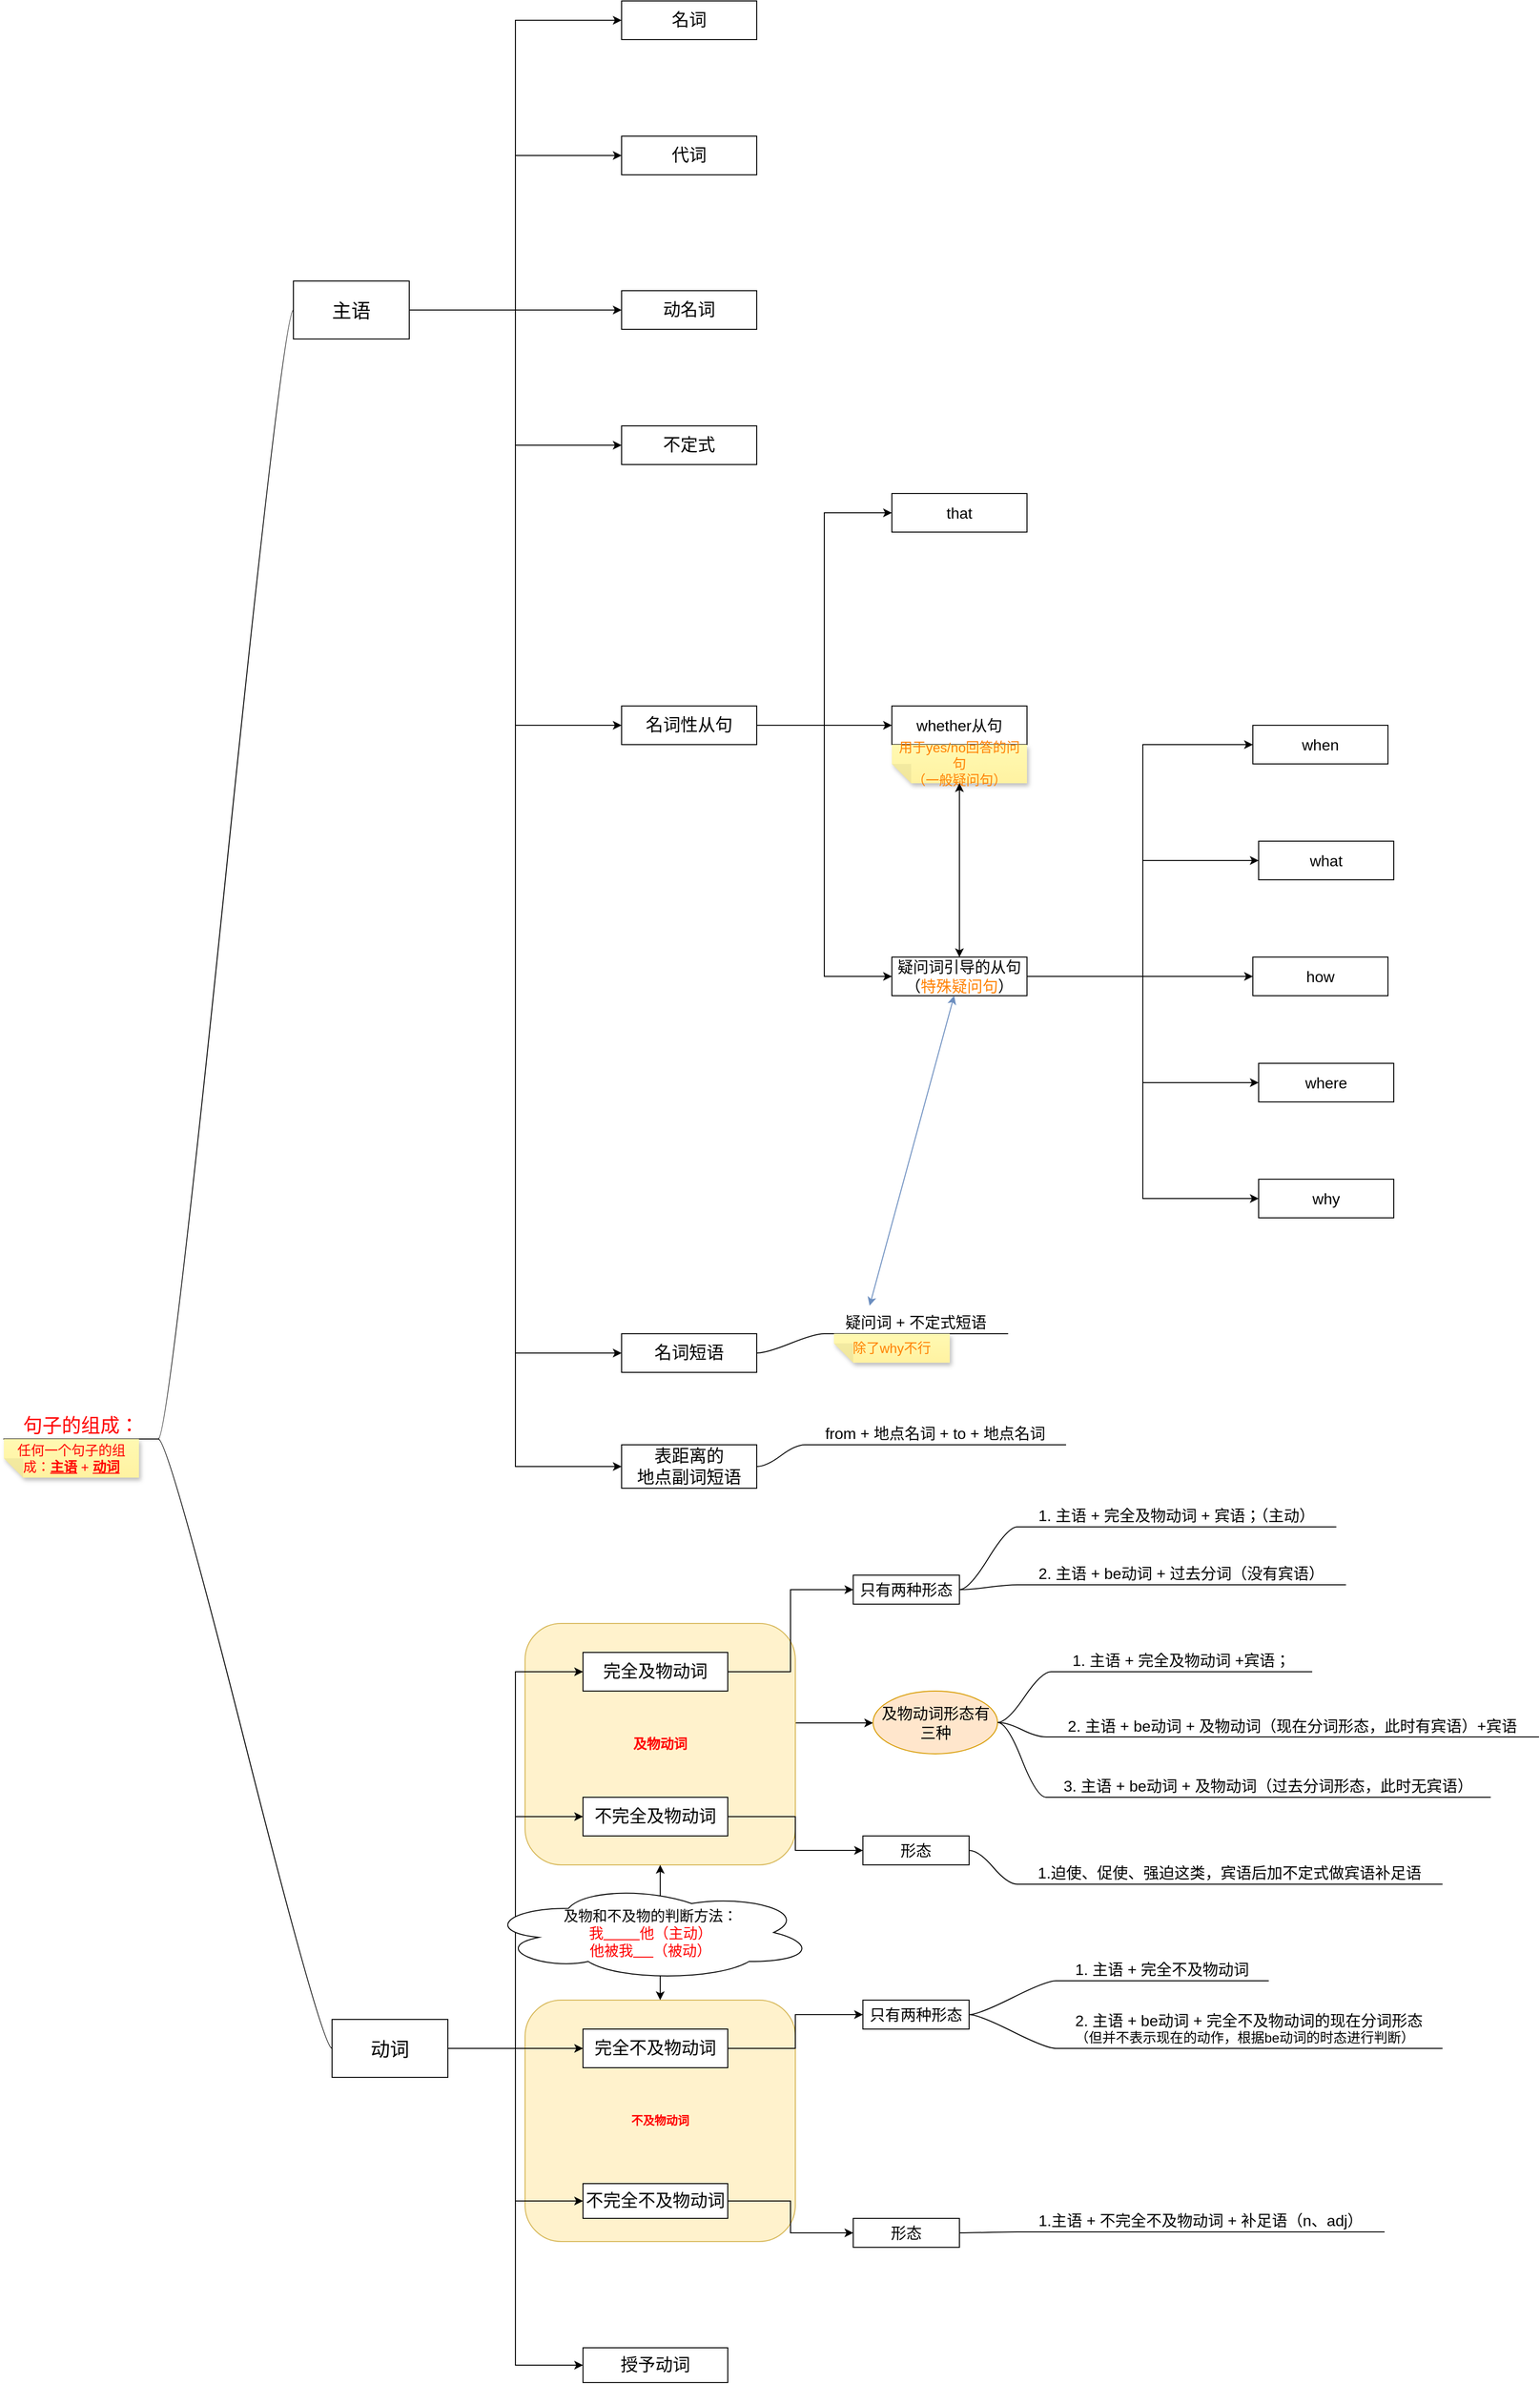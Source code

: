 <mxfile version="27.0.2">
  <diagram name="第 1 页" id="ylpGw2J9aP0mBjrn0IIL">
    <mxGraphModel dx="1698" dy="2387" grid="1" gridSize="10" guides="1" tooltips="1" connect="1" arrows="1" fold="1" page="1" pageScale="1" pageWidth="827" pageHeight="1169" math="0" shadow="0">
      <root>
        <mxCell id="0" />
        <mxCell id="1" parent="0" />
        <mxCell id="xks5mqabacn-yv3iWCF2-67" value="&lt;font style=&quot;color: rgb(255, 0, 0);&quot;&gt;&lt;b&gt;不及物动词&lt;/b&gt;&lt;/font&gt;" style="rounded=1;whiteSpace=wrap;html=1;fillColor=#fff2cc;strokeColor=#d6b656;" parent="1" vertex="1">
          <mxGeometry x="760" y="1710" width="280" height="250" as="geometry" />
        </mxCell>
        <mxCell id="47fSQMICcQCOt3jCdi8I-22" style="edgeStyle=orthogonalEdgeStyle;rounded=0;orthogonalLoop=1;jettySize=auto;html=1;" edge="1" parent="1" source="xks5mqabacn-yv3iWCF2-66" target="47fSQMICcQCOt3jCdi8I-23">
          <mxGeometry relative="1" as="geometry">
            <mxPoint x="1110.0" y="1445" as="targetPoint" />
            <Array as="points">
              <mxPoint x="1070" y="1423" />
              <mxPoint x="1070" y="1423" />
            </Array>
          </mxGeometry>
        </mxCell>
        <mxCell id="xks5mqabacn-yv3iWCF2-66" value="&lt;font style=&quot;font-size: 14px; color: rgb(255, 0, 0);&quot;&gt;&lt;b&gt;及物动词&lt;/b&gt;&lt;/font&gt;" style="rounded=1;whiteSpace=wrap;html=1;fillColor=#fff2cc;strokeColor=#d6b656;" parent="1" vertex="1">
          <mxGeometry x="760" y="1320" width="280" height="250" as="geometry" />
        </mxCell>
        <mxCell id="xks5mqabacn-yv3iWCF2-2" style="edgeStyle=entityRelationEdgeStyle;rounded=0;orthogonalLoop=1;jettySize=auto;html=1;startArrow=none;endArrow=none;segment=10;curved=1;sourcePerimeterSpacing=0;targetPerimeterSpacing=0;" parent="1" source="fDns_Gbma0BwewBtqI1Y-3" target="xks5mqabacn-yv3iWCF2-1" edge="1">
          <mxGeometry relative="1" as="geometry" />
        </mxCell>
        <mxCell id="xks5mqabacn-yv3iWCF2-4" style="edgeStyle=entityRelationEdgeStyle;rounded=0;orthogonalLoop=1;jettySize=auto;html=1;startArrow=none;endArrow=none;segment=10;curved=1;sourcePerimeterSpacing=0;targetPerimeterSpacing=0;" parent="1" source="fDns_Gbma0BwewBtqI1Y-3" target="xks5mqabacn-yv3iWCF2-5" edge="1">
          <mxGeometry relative="1" as="geometry">
            <mxPoint x="500" y="380" as="targetPoint" />
          </mxGeometry>
        </mxCell>
        <mxCell id="xks5mqabacn-yv3iWCF2-14" style="edgeStyle=orthogonalEdgeStyle;rounded=0;orthogonalLoop=1;jettySize=auto;html=1;entryX=0;entryY=0.5;entryDx=0;entryDy=0;" parent="1" source="xks5mqabacn-yv3iWCF2-1" target="xks5mqabacn-yv3iWCF2-7" edge="1">
          <mxGeometry relative="1" as="geometry" />
        </mxCell>
        <mxCell id="xks5mqabacn-yv3iWCF2-16" style="edgeStyle=orthogonalEdgeStyle;rounded=0;orthogonalLoop=1;jettySize=auto;html=1;entryX=0;entryY=0.5;entryDx=0;entryDy=0;" parent="1" source="xks5mqabacn-yv3iWCF2-1" target="xks5mqabacn-yv3iWCF2-10" edge="1">
          <mxGeometry relative="1" as="geometry" />
        </mxCell>
        <mxCell id="xks5mqabacn-yv3iWCF2-17" style="edgeStyle=orthogonalEdgeStyle;rounded=0;orthogonalLoop=1;jettySize=auto;html=1;entryX=0;entryY=0.5;entryDx=0;entryDy=0;" parent="1" source="xks5mqabacn-yv3iWCF2-1" target="xks5mqabacn-yv3iWCF2-12" edge="1">
          <mxGeometry relative="1" as="geometry" />
        </mxCell>
        <mxCell id="xks5mqabacn-yv3iWCF2-18" style="edgeStyle=orthogonalEdgeStyle;rounded=0;orthogonalLoop=1;jettySize=auto;html=1;entryX=0;entryY=0.5;entryDx=0;entryDy=0;" parent="1" source="xks5mqabacn-yv3iWCF2-1" target="xks5mqabacn-yv3iWCF2-13" edge="1">
          <mxGeometry relative="1" as="geometry" />
        </mxCell>
        <mxCell id="xks5mqabacn-yv3iWCF2-21" style="edgeStyle=orthogonalEdgeStyle;rounded=0;orthogonalLoop=1;jettySize=auto;html=1;entryX=0;entryY=0.5;entryDx=0;entryDy=0;" parent="1" source="xks5mqabacn-yv3iWCF2-1" target="xks5mqabacn-yv3iWCF2-19" edge="1">
          <mxGeometry relative="1" as="geometry" />
        </mxCell>
        <mxCell id="xks5mqabacn-yv3iWCF2-24" style="edgeStyle=orthogonalEdgeStyle;rounded=0;orthogonalLoop=1;jettySize=auto;html=1;entryX=0;entryY=0.5;entryDx=0;entryDy=0;" parent="1" source="xks5mqabacn-yv3iWCF2-1" target="xks5mqabacn-yv3iWCF2-22" edge="1">
          <mxGeometry relative="1" as="geometry" />
        </mxCell>
        <mxCell id="xks5mqabacn-yv3iWCF2-38" style="edgeStyle=orthogonalEdgeStyle;rounded=0;orthogonalLoop=1;jettySize=auto;html=1;entryX=0;entryY=0.5;entryDx=0;entryDy=0;" parent="1" source="xks5mqabacn-yv3iWCF2-1" target="xks5mqabacn-yv3iWCF2-11" edge="1">
          <mxGeometry relative="1" as="geometry" />
        </mxCell>
        <mxCell id="xks5mqabacn-yv3iWCF2-1" value="&lt;font style=&quot;font-size: 20px;&quot;&gt;主语&lt;/font&gt;" style="rounded=0;whiteSpace=wrap;html=1;" parent="1" vertex="1">
          <mxGeometry x="520" y="-70" width="120" height="60" as="geometry" />
        </mxCell>
        <mxCell id="xks5mqabacn-yv3iWCF2-59" style="edgeStyle=orthogonalEdgeStyle;rounded=0;orthogonalLoop=1;jettySize=auto;html=1;entryX=0;entryY=0.5;entryDx=0;entryDy=0;" parent="1" source="xks5mqabacn-yv3iWCF2-5" target="xks5mqabacn-yv3iWCF2-55" edge="1">
          <mxGeometry relative="1" as="geometry" />
        </mxCell>
        <mxCell id="xks5mqabacn-yv3iWCF2-60" style="edgeStyle=orthogonalEdgeStyle;rounded=0;orthogonalLoop=1;jettySize=auto;html=1;entryX=0;entryY=0.5;entryDx=0;entryDy=0;" parent="1" source="xks5mqabacn-yv3iWCF2-5" target="xks5mqabacn-yv3iWCF2-56" edge="1">
          <mxGeometry relative="1" as="geometry" />
        </mxCell>
        <mxCell id="xks5mqabacn-yv3iWCF2-62" style="edgeStyle=orthogonalEdgeStyle;rounded=0;orthogonalLoop=1;jettySize=auto;html=1;entryX=0;entryY=0.5;entryDx=0;entryDy=0;" parent="1" source="xks5mqabacn-yv3iWCF2-5" target="xks5mqabacn-yv3iWCF2-57" edge="1">
          <mxGeometry relative="1" as="geometry" />
        </mxCell>
        <mxCell id="xks5mqabacn-yv3iWCF2-64" style="edgeStyle=orthogonalEdgeStyle;rounded=0;orthogonalLoop=1;jettySize=auto;html=1;entryX=0;entryY=0.5;entryDx=0;entryDy=0;" parent="1" source="xks5mqabacn-yv3iWCF2-5" target="xks5mqabacn-yv3iWCF2-63" edge="1">
          <mxGeometry relative="1" as="geometry" />
        </mxCell>
        <mxCell id="xks5mqabacn-yv3iWCF2-65" style="edgeStyle=orthogonalEdgeStyle;rounded=0;orthogonalLoop=1;jettySize=auto;html=1;" parent="1" source="xks5mqabacn-yv3iWCF2-5" target="xks5mqabacn-yv3iWCF2-58" edge="1">
          <mxGeometry relative="1" as="geometry" />
        </mxCell>
        <mxCell id="xks5mqabacn-yv3iWCF2-5" value="&lt;font style=&quot;font-size: 20px;&quot;&gt;动词&lt;/font&gt;" style="rounded=0;whiteSpace=wrap;html=1;" parent="1" vertex="1">
          <mxGeometry x="560" y="1730" width="120" height="60" as="geometry" />
        </mxCell>
        <mxCell id="xks5mqabacn-yv3iWCF2-7" value="&lt;font style=&quot;font-size: 18px;&quot;&gt;名词&lt;/font&gt;" style="rounded=0;whiteSpace=wrap;html=1;" parent="1" vertex="1">
          <mxGeometry x="860" y="-360" width="140" height="40" as="geometry" />
        </mxCell>
        <mxCell id="xks5mqabacn-yv3iWCF2-10" value="&lt;span style=&quot;font-size: 18px;&quot;&gt;动名词&lt;/span&gt;" style="rounded=0;whiteSpace=wrap;html=1;" parent="1" vertex="1">
          <mxGeometry x="860" y="-60" width="140" height="40" as="geometry" />
        </mxCell>
        <mxCell id="xks5mqabacn-yv3iWCF2-11" value="&lt;span style=&quot;font-size: 18px;&quot;&gt;代词&lt;/span&gt;" style="rounded=0;whiteSpace=wrap;html=1;" parent="1" vertex="1">
          <mxGeometry x="860" y="-220" width="140" height="40" as="geometry" />
        </mxCell>
        <mxCell id="xks5mqabacn-yv3iWCF2-12" value="&lt;span style=&quot;font-size: 18px;&quot;&gt;不定式&lt;/span&gt;" style="rounded=0;whiteSpace=wrap;html=1;" parent="1" vertex="1">
          <mxGeometry x="860" y="80" width="140" height="40" as="geometry" />
        </mxCell>
        <mxCell id="xks5mqabacn-yv3iWCF2-32" style="edgeStyle=orthogonalEdgeStyle;rounded=0;orthogonalLoop=1;jettySize=auto;html=1;entryX=0;entryY=0.5;entryDx=0;entryDy=0;" parent="1" source="xks5mqabacn-yv3iWCF2-13" target="xks5mqabacn-yv3iWCF2-31" edge="1">
          <mxGeometry relative="1" as="geometry" />
        </mxCell>
        <mxCell id="xks5mqabacn-yv3iWCF2-34" style="edgeStyle=orthogonalEdgeStyle;rounded=0;orthogonalLoop=1;jettySize=auto;html=1;" parent="1" source="xks5mqabacn-yv3iWCF2-13" target="xks5mqabacn-yv3iWCF2-33" edge="1">
          <mxGeometry relative="1" as="geometry" />
        </mxCell>
        <mxCell id="xks5mqabacn-yv3iWCF2-36" style="edgeStyle=orthogonalEdgeStyle;rounded=0;orthogonalLoop=1;jettySize=auto;html=1;entryX=0;entryY=0.5;entryDx=0;entryDy=0;" parent="1" source="xks5mqabacn-yv3iWCF2-13" target="xks5mqabacn-yv3iWCF2-35" edge="1">
          <mxGeometry relative="1" as="geometry" />
        </mxCell>
        <mxCell id="xks5mqabacn-yv3iWCF2-13" value="&lt;span style=&quot;font-size: 18px;&quot;&gt;名词性从句&lt;/span&gt;" style="rounded=0;whiteSpace=wrap;html=1;" parent="1" vertex="1">
          <mxGeometry x="860" y="370" width="140" height="40" as="geometry" />
        </mxCell>
        <mxCell id="xks5mqabacn-yv3iWCF2-19" value="&lt;span style=&quot;font-size: 18px;&quot;&gt;名词短语&lt;/span&gt;" style="rounded=0;whiteSpace=wrap;html=1;" parent="1" vertex="1">
          <mxGeometry x="860" y="1020" width="140" height="40" as="geometry" />
        </mxCell>
        <mxCell id="xks5mqabacn-yv3iWCF2-22" value="&lt;span style=&quot;font-size: 18px;&quot;&gt;表距离的&lt;/span&gt;&lt;div&gt;&lt;span style=&quot;font-size: 18px;&quot;&gt;地点副词短语&lt;/span&gt;&lt;/div&gt;" style="rounded=0;whiteSpace=wrap;html=1;" parent="1" vertex="1">
          <mxGeometry x="860" y="1135" width="140" height="45" as="geometry" />
        </mxCell>
        <mxCell id="xks5mqabacn-yv3iWCF2-26" value="" style="group" parent="1" vertex="1" connectable="0">
          <mxGeometry x="220" y="1089" width="160" height="80" as="geometry" />
        </mxCell>
        <mxCell id="fDns_Gbma0BwewBtqI1Y-3" value="&lt;div style=&quot;text-align: start;&quot;&gt;&lt;span style=&quot;color: rgb(255, 0, 0); font-size: 20px; text-align: center; text-wrap-mode: nowrap;&quot;&gt;句子的组成：&lt;/span&gt;&lt;/div&gt;" style="whiteSpace=wrap;html=1;shape=partialRectangle;top=0;left=0;bottom=1;right=0;points=[[0,1],[1,1]];fillColor=none;align=center;verticalAlign=bottom;routingCenterY=0.5;snapToPoint=1;recursiveResize=0;autosize=1;treeFolding=1;treeMoving=1;newEdgeStyle={&quot;edgeStyle&quot;:&quot;entityRelationEdgeStyle&quot;,&quot;startArrow&quot;:&quot;none&quot;,&quot;endArrow&quot;:&quot;none&quot;,&quot;segment&quot;:10,&quot;curved&quot;:1,&quot;sourcePerimeterSpacing&quot;:0,&quot;targetPerimeterSpacing&quot;:0};" parent="xks5mqabacn-yv3iWCF2-26" vertex="1">
          <mxGeometry width="160" height="40" as="geometry" />
        </mxCell>
        <mxCell id="xks5mqabacn-yv3iWCF2-6" value="&lt;font style=&quot;font-size: 14px;&quot;&gt;&lt;span style=&quot;color: rgb(255, 0, 0); text-wrap-mode: nowrap;&quot;&gt;任何一个句子的组成：&lt;/span&gt;&lt;b style=&quot;color: rgb(255, 0, 0); text-wrap-mode: nowrap;&quot;&gt;&lt;u&gt;主语&lt;/u&gt;&lt;/b&gt;&lt;span style=&quot;color: rgb(255, 0, 0); text-wrap-mode: nowrap;&quot;&gt;&amp;nbsp;+&amp;nbsp;&lt;/span&gt;&lt;u style=&quot;color: rgb(255, 0, 0); text-wrap-mode: nowrap;&quot;&gt;&lt;b style=&quot;&quot;&gt;动词&lt;/b&gt;&lt;/u&gt;&lt;/font&gt;" style="shape=note;whiteSpace=wrap;html=1;backgroundOutline=1;fontColor=#000000;darkOpacity=0.05;fillColor=#FFF9B2;strokeColor=none;fillStyle=solid;direction=west;gradientDirection=north;gradientColor=#FFF2A1;shadow=1;size=20;pointerEvents=1;" parent="xks5mqabacn-yv3iWCF2-26" vertex="1">
          <mxGeometry y="40" width="140" height="40" as="geometry" />
        </mxCell>
        <mxCell id="xks5mqabacn-yv3iWCF2-28" style="edgeStyle=entityRelationEdgeStyle;rounded=0;orthogonalLoop=1;jettySize=auto;html=1;startArrow=none;endArrow=none;segment=10;curved=1;sourcePerimeterSpacing=0;targetPerimeterSpacing=0;" parent="1" source="xks5mqabacn-yv3iWCF2-27" target="xks5mqabacn-yv3iWCF2-22" edge="1">
          <mxGeometry relative="1" as="geometry" />
        </mxCell>
        <mxCell id="xks5mqabacn-yv3iWCF2-27" value="&lt;div style=&quot;text-align: start;&quot;&gt;&lt;span style=&quot;text-align: center; text-wrap-mode: nowrap;&quot;&gt;&lt;font style=&quot;color: rgb(0, 0, 0); font-size: 16px;&quot;&gt;from + 地点名词 + to + 地点名词&lt;/font&gt;&lt;/span&gt;&lt;/div&gt;" style="whiteSpace=wrap;html=1;shape=partialRectangle;top=0;left=0;bottom=1;right=0;points=[[0,1],[1,1]];fillColor=none;align=center;verticalAlign=bottom;routingCenterY=0.5;snapToPoint=1;recursiveResize=0;autosize=1;treeFolding=1;treeMoving=1;newEdgeStyle={&quot;edgeStyle&quot;:&quot;entityRelationEdgeStyle&quot;,&quot;startArrow&quot;:&quot;none&quot;,&quot;endArrow&quot;:&quot;none&quot;,&quot;segment&quot;:10,&quot;curved&quot;:1,&quot;sourcePerimeterSpacing&quot;:0,&quot;targetPerimeterSpacing&quot;:0};" parent="1" vertex="1">
          <mxGeometry x="1050" y="1105" width="270" height="30" as="geometry" />
        </mxCell>
        <mxCell id="xks5mqabacn-yv3iWCF2-30" style="edgeStyle=entityRelationEdgeStyle;rounded=0;orthogonalLoop=1;jettySize=auto;html=1;startArrow=none;endArrow=none;segment=10;curved=1;sourcePerimeterSpacing=0;targetPerimeterSpacing=0;" parent="1" source="xks5mqabacn-yv3iWCF2-29" target="xks5mqabacn-yv3iWCF2-19" edge="1">
          <mxGeometry relative="1" as="geometry" />
        </mxCell>
        <mxCell id="xks5mqabacn-yv3iWCF2-29" value="&lt;div style=&quot;text-align: center;&quot;&gt;&lt;span style=&quot;font-size: 16px; text-wrap-mode: nowrap;&quot;&gt;疑问词 + 不定式短语&lt;/span&gt;&lt;/div&gt;" style="whiteSpace=wrap;html=1;shape=partialRectangle;top=0;left=0;bottom=1;right=0;points=[[0,1],[1,1]];fillColor=none;align=center;verticalAlign=bottom;routingCenterY=0.5;snapToPoint=1;recursiveResize=0;autosize=1;treeFolding=1;treeMoving=1;newEdgeStyle={&quot;edgeStyle&quot;:&quot;entityRelationEdgeStyle&quot;,&quot;startArrow&quot;:&quot;none&quot;,&quot;endArrow&quot;:&quot;none&quot;,&quot;segment&quot;:10,&quot;curved&quot;:1,&quot;sourcePerimeterSpacing&quot;:0,&quot;targetPerimeterSpacing&quot;:0};" parent="1" vertex="1">
          <mxGeometry x="1070" y="990" width="190" height="30" as="geometry" />
        </mxCell>
        <mxCell id="xks5mqabacn-yv3iWCF2-31" value="&lt;font style=&quot;font-size: 16px;&quot;&gt;that&lt;/font&gt;" style="rounded=0;whiteSpace=wrap;html=1;" parent="1" vertex="1">
          <mxGeometry x="1140" y="150" width="140" height="40" as="geometry" />
        </mxCell>
        <mxCell id="xks5mqabacn-yv3iWCF2-43" style="edgeStyle=orthogonalEdgeStyle;rounded=0;orthogonalLoop=1;jettySize=auto;html=1;" parent="1" source="xks5mqabacn-yv3iWCF2-35" target="xks5mqabacn-yv3iWCF2-42" edge="1">
          <mxGeometry relative="1" as="geometry">
            <Array as="points">
              <mxPoint x="1400" y="650" />
              <mxPoint x="1400" y="410" />
            </Array>
          </mxGeometry>
        </mxCell>
        <mxCell id="xks5mqabacn-yv3iWCF2-45" style="edgeStyle=orthogonalEdgeStyle;rounded=0;orthogonalLoop=1;jettySize=auto;html=1;entryX=0;entryY=0.5;entryDx=0;entryDy=0;" parent="1" source="xks5mqabacn-yv3iWCF2-35" target="xks5mqabacn-yv3iWCF2-44" edge="1">
          <mxGeometry relative="1" as="geometry" />
        </mxCell>
        <mxCell id="xks5mqabacn-yv3iWCF2-50" style="edgeStyle=orthogonalEdgeStyle;rounded=0;orthogonalLoop=1;jettySize=auto;html=1;entryX=0;entryY=0.5;entryDx=0;entryDy=0;" parent="1" source="xks5mqabacn-yv3iWCF2-35" target="xks5mqabacn-yv3iWCF2-46" edge="1">
          <mxGeometry relative="1" as="geometry" />
        </mxCell>
        <mxCell id="xks5mqabacn-yv3iWCF2-52" style="edgeStyle=orthogonalEdgeStyle;rounded=0;orthogonalLoop=1;jettySize=auto;html=1;entryX=0;entryY=0.5;entryDx=0;entryDy=0;" parent="1" source="xks5mqabacn-yv3iWCF2-35" target="xks5mqabacn-yv3iWCF2-47" edge="1">
          <mxGeometry relative="1" as="geometry" />
        </mxCell>
        <mxCell id="xks5mqabacn-yv3iWCF2-53" style="edgeStyle=orthogonalEdgeStyle;rounded=0;orthogonalLoop=1;jettySize=auto;html=1;entryX=0;entryY=0.5;entryDx=0;entryDy=0;" parent="1" source="xks5mqabacn-yv3iWCF2-35" target="xks5mqabacn-yv3iWCF2-48" edge="1">
          <mxGeometry relative="1" as="geometry" />
        </mxCell>
        <mxCell id="xks5mqabacn-yv3iWCF2-35" value="&lt;font style=&quot;font-size: 16px;&quot;&gt;疑问词引导的从句&lt;/font&gt;&lt;div&gt;&lt;font style=&quot;font-size: 16px;&quot;&gt;（&lt;font style=&quot;color: rgb(255, 128, 0);&quot;&gt;特殊疑问句&lt;/font&gt;）&lt;/font&gt;&lt;/div&gt;" style="rounded=0;whiteSpace=wrap;html=1;" parent="1" vertex="1">
          <mxGeometry x="1140" y="630" width="140" height="40" as="geometry" />
        </mxCell>
        <mxCell id="xks5mqabacn-yv3iWCF2-39" value="" style="group" parent="1" vertex="1" connectable="0">
          <mxGeometry x="1140" y="370" width="140" height="80" as="geometry" />
        </mxCell>
        <mxCell id="xks5mqabacn-yv3iWCF2-33" value="&lt;font style=&quot;font-size: 16px;&quot;&gt;whether从句&lt;/font&gt;" style="rounded=0;whiteSpace=wrap;html=1;" parent="xks5mqabacn-yv3iWCF2-39" vertex="1">
          <mxGeometry width="140" height="40" as="geometry" />
        </mxCell>
        <mxCell id="xks5mqabacn-yv3iWCF2-37" value="&lt;font style=&quot;color: rgb(255, 128, 0);&quot;&gt;&lt;span style=&quot;font-size: 14px; text-wrap-mode: nowrap;&quot;&gt;用于yes/no回答的问句&lt;/span&gt;&lt;/font&gt;&lt;div&gt;&lt;font style=&quot;color: rgb(255, 128, 0);&quot;&gt;&lt;span style=&quot;font-size: 14px; text-wrap-mode: nowrap;&quot;&gt;（一般疑问句）&lt;/span&gt;&lt;/font&gt;&lt;/div&gt;" style="shape=note;whiteSpace=wrap;html=1;backgroundOutline=1;fontColor=#000000;darkOpacity=0.05;fillColor=#FFF9B2;strokeColor=none;fillStyle=solid;direction=west;gradientDirection=north;gradientColor=#FFF2A1;shadow=1;size=20;pointerEvents=1;" parent="xks5mqabacn-yv3iWCF2-39" vertex="1">
          <mxGeometry y="40" width="140" height="40" as="geometry" />
        </mxCell>
        <mxCell id="xks5mqabacn-yv3iWCF2-40" value="" style="endArrow=classic;startArrow=classic;html=1;rounded=0;" parent="1" source="xks5mqabacn-yv3iWCF2-35" target="xks5mqabacn-yv3iWCF2-37" edge="1">
          <mxGeometry width="50" height="50" relative="1" as="geometry">
            <mxPoint x="1300" y="360" as="sourcePoint" />
            <mxPoint x="1350" y="310" as="targetPoint" />
          </mxGeometry>
        </mxCell>
        <mxCell id="xks5mqabacn-yv3iWCF2-42" value="&lt;font style=&quot;font-size: 16px;&quot;&gt;when&lt;/font&gt;" style="rounded=0;whiteSpace=wrap;html=1;" parent="1" vertex="1">
          <mxGeometry x="1514" y="390" width="140" height="40" as="geometry" />
        </mxCell>
        <mxCell id="xks5mqabacn-yv3iWCF2-44" value="&lt;font style=&quot;font-size: 16px;&quot;&gt;what&lt;/font&gt;" style="rounded=0;whiteSpace=wrap;html=1;" parent="1" vertex="1">
          <mxGeometry x="1520" y="510" width="140" height="40" as="geometry" />
        </mxCell>
        <mxCell id="xks5mqabacn-yv3iWCF2-46" value="&lt;font style=&quot;font-size: 16px;&quot;&gt;how&lt;/font&gt;" style="rounded=0;whiteSpace=wrap;html=1;" parent="1" vertex="1">
          <mxGeometry x="1514" y="630" width="140" height="40" as="geometry" />
        </mxCell>
        <mxCell id="xks5mqabacn-yv3iWCF2-47" value="&lt;font style=&quot;font-size: 16px;&quot;&gt;where&lt;/font&gt;" style="rounded=0;whiteSpace=wrap;html=1;" parent="1" vertex="1">
          <mxGeometry x="1520" y="740" width="140" height="40" as="geometry" />
        </mxCell>
        <mxCell id="xks5mqabacn-yv3iWCF2-48" value="&lt;font style=&quot;font-size: 16px;&quot;&gt;why&lt;/font&gt;" style="rounded=0;whiteSpace=wrap;html=1;" parent="1" vertex="1">
          <mxGeometry x="1520" y="860" width="140" height="40" as="geometry" />
        </mxCell>
        <mxCell id="xks5mqabacn-yv3iWCF2-49" value="" style="endArrow=classic;startArrow=classic;html=1;rounded=0;exitX=0.247;exitY=0.033;exitDx=0;exitDy=0;exitPerimeter=0;fillColor=#dae8fc;strokeColor=#6c8ebf;" parent="1" source="xks5mqabacn-yv3iWCF2-29" target="xks5mqabacn-yv3iWCF2-35" edge="1">
          <mxGeometry width="50" height="50" relative="1" as="geometry">
            <mxPoint x="1209.5" y="630" as="sourcePoint" />
            <mxPoint x="1209.5" y="560" as="targetPoint" />
          </mxGeometry>
        </mxCell>
        <mxCell id="xks5mqabacn-yv3iWCF2-54" value="&lt;font color=&quot;#ff8000&quot;&gt;&lt;span style=&quot;font-size: 14px; text-wrap-mode: nowrap;&quot;&gt;除了why不行&lt;/span&gt;&lt;/font&gt;" style="shape=note;whiteSpace=wrap;html=1;backgroundOutline=1;fontColor=#000000;darkOpacity=0.05;fillColor=#FFF9B2;strokeColor=none;fillStyle=solid;direction=west;gradientDirection=north;gradientColor=#FFF2A1;shadow=1;size=20;pointerEvents=1;" parent="1" vertex="1">
          <mxGeometry x="1080" y="1020" width="120" height="30" as="geometry" />
        </mxCell>
        <mxCell id="47fSQMICcQCOt3jCdi8I-2" style="edgeStyle=orthogonalEdgeStyle;rounded=0;orthogonalLoop=1;jettySize=auto;html=1;entryX=0;entryY=0.5;entryDx=0;entryDy=0;" edge="1" parent="1" source="xks5mqabacn-yv3iWCF2-55" target="47fSQMICcQCOt3jCdi8I-1">
          <mxGeometry relative="1" as="geometry" />
        </mxCell>
        <mxCell id="xks5mqabacn-yv3iWCF2-55" value="&lt;span style=&quot;font-size: 18px;&quot;&gt;完全及物动词&lt;/span&gt;" style="rounded=0;whiteSpace=wrap;html=1;" parent="1" vertex="1">
          <mxGeometry x="820" y="1350" width="150" height="40" as="geometry" />
        </mxCell>
        <mxCell id="47fSQMICcQCOt3jCdi8I-18" style="edgeStyle=orthogonalEdgeStyle;rounded=0;orthogonalLoop=1;jettySize=auto;html=1;" edge="1" parent="1" source="xks5mqabacn-yv3iWCF2-56" target="47fSQMICcQCOt3jCdi8I-17">
          <mxGeometry relative="1" as="geometry" />
        </mxCell>
        <mxCell id="xks5mqabacn-yv3iWCF2-56" value="&lt;span style=&quot;font-size: 18px;&quot;&gt;不完全及物动词&lt;/span&gt;" style="rounded=0;whiteSpace=wrap;html=1;" parent="1" vertex="1">
          <mxGeometry x="820" y="1500" width="150" height="40" as="geometry" />
        </mxCell>
        <mxCell id="47fSQMICcQCOt3jCdi8I-14" style="edgeStyle=orthogonalEdgeStyle;rounded=0;orthogonalLoop=1;jettySize=auto;html=1;" edge="1" parent="1" source="xks5mqabacn-yv3iWCF2-57" target="47fSQMICcQCOt3jCdi8I-13">
          <mxGeometry relative="1" as="geometry" />
        </mxCell>
        <mxCell id="xks5mqabacn-yv3iWCF2-57" value="&lt;span style=&quot;font-size: 18px;&quot;&gt;不完全不及物动词&lt;/span&gt;" style="rounded=0;whiteSpace=wrap;html=1;" parent="1" vertex="1">
          <mxGeometry x="820" y="1900" width="150" height="36" as="geometry" />
        </mxCell>
        <mxCell id="47fSQMICcQCOt3jCdi8I-8" style="edgeStyle=orthogonalEdgeStyle;rounded=0;orthogonalLoop=1;jettySize=auto;html=1;" edge="1" parent="1" source="xks5mqabacn-yv3iWCF2-58" target="47fSQMICcQCOt3jCdi8I-7">
          <mxGeometry relative="1" as="geometry" />
        </mxCell>
        <mxCell id="xks5mqabacn-yv3iWCF2-58" value="&lt;span style=&quot;font-size: 18px;&quot;&gt;完全不及物动词&lt;/span&gt;" style="rounded=0;whiteSpace=wrap;html=1;" parent="1" vertex="1">
          <mxGeometry x="820" y="1740" width="150" height="40" as="geometry" />
        </mxCell>
        <mxCell id="xks5mqabacn-yv3iWCF2-63" value="&lt;span style=&quot;font-size: 18px;&quot;&gt;授予动词&lt;/span&gt;" style="rounded=0;whiteSpace=wrap;html=1;" parent="1" vertex="1">
          <mxGeometry x="820" y="2070" width="150" height="36" as="geometry" />
        </mxCell>
        <mxCell id="xks5mqabacn-yv3iWCF2-68" value="" style="endArrow=classic;startArrow=classic;html=1;rounded=0;" parent="1" source="xks5mqabacn-yv3iWCF2-67" target="xks5mqabacn-yv3iWCF2-66" edge="1">
          <mxGeometry width="50" height="50" relative="1" as="geometry">
            <mxPoint x="850" y="1670" as="sourcePoint" />
            <mxPoint x="900" y="1620" as="targetPoint" />
          </mxGeometry>
        </mxCell>
        <mxCell id="xks5mqabacn-yv3iWCF2-70" value="&lt;font style=&quot;font-size: 15px;&quot;&gt;及物和不及物的判断方法：&lt;/font&gt;&lt;div&gt;&lt;font style=&quot;color: rgb(255, 0, 0); font-size: 15px;&quot;&gt;&lt;font style=&quot;&quot;&gt;我&lt;u style=&quot;&quot;&gt;&amp;nbsp; &amp;nbsp; &amp;nbsp; &amp;nbsp; &amp;nbsp;&lt;/u&gt;他（&lt;/font&gt;&lt;span style=&quot;background-color: transparent;&quot;&gt;主动&lt;/span&gt;&lt;span style=&quot;background-color: transparent;&quot;&gt;）&lt;/span&gt;&lt;/font&gt;&lt;/div&gt;&lt;div&gt;&lt;font style=&quot;color: rgb(255, 0, 0); font-size: 15px;&quot;&gt;&lt;font style=&quot;&quot;&gt;他被我&lt;u&gt;&amp;nbsp; &amp;nbsp; &amp;nbsp;&lt;/u&gt;（&lt;/font&gt;&lt;span style=&quot;background-color: transparent;&quot;&gt;被动&lt;/span&gt;&lt;span style=&quot;background-color: transparent;&quot;&gt;）&lt;/span&gt;&lt;/font&gt;&lt;span style=&quot;font-size: 14px; background-color: transparent; color: light-dark(rgb(0, 0, 0), rgb(255, 255, 255));&quot;&gt;&lt;/span&gt;&lt;/div&gt;" style="ellipse;shape=cloud;whiteSpace=wrap;html=1;" parent="1" vertex="1">
          <mxGeometry x="720" y="1590" width="340" height="100" as="geometry" />
        </mxCell>
        <mxCell id="47fSQMICcQCOt3jCdi8I-1" value="&lt;span style=&quot;font-size: 16px;&quot;&gt;只有两种形态&lt;/span&gt;" style="rounded=0;whiteSpace=wrap;html=1;" vertex="1" parent="1">
          <mxGeometry x="1100" y="1270" width="110" height="30" as="geometry" />
        </mxCell>
        <mxCell id="47fSQMICcQCOt3jCdi8I-4" style="edgeStyle=entityRelationEdgeStyle;rounded=0;orthogonalLoop=1;jettySize=auto;html=1;startArrow=none;endArrow=none;segment=10;curved=1;sourcePerimeterSpacing=0;targetPerimeterSpacing=0;" edge="1" parent="1" source="47fSQMICcQCOt3jCdi8I-3" target="47fSQMICcQCOt3jCdi8I-1">
          <mxGeometry relative="1" as="geometry" />
        </mxCell>
        <mxCell id="47fSQMICcQCOt3jCdi8I-3" value="&lt;div style=&quot;text-align: start;&quot;&gt;&lt;font style=&quot;font-size: 16px;&quot;&gt;1. 主语 + 完全及物动词 + 宾语；（主动）&lt;/font&gt;&lt;/div&gt;" style="whiteSpace=wrap;html=1;shape=partialRectangle;top=0;left=0;bottom=1;right=0;points=[[0,1],[1,1]];fillColor=none;align=center;verticalAlign=bottom;routingCenterY=0.5;snapToPoint=1;recursiveResize=0;autosize=1;treeFolding=1;treeMoving=1;newEdgeStyle={&quot;edgeStyle&quot;:&quot;entityRelationEdgeStyle&quot;,&quot;startArrow&quot;:&quot;none&quot;,&quot;endArrow&quot;:&quot;none&quot;,&quot;segment&quot;:10,&quot;curved&quot;:1,&quot;sourcePerimeterSpacing&quot;:0,&quot;targetPerimeterSpacing&quot;:0};" vertex="1" parent="1">
          <mxGeometry x="1270" y="1190" width="330" height="30" as="geometry" />
        </mxCell>
        <mxCell id="47fSQMICcQCOt3jCdi8I-6" style="edgeStyle=entityRelationEdgeStyle;rounded=0;orthogonalLoop=1;jettySize=auto;html=1;startArrow=none;endArrow=none;segment=10;curved=1;sourcePerimeterSpacing=0;targetPerimeterSpacing=0;" edge="1" parent="1" source="47fSQMICcQCOt3jCdi8I-5" target="47fSQMICcQCOt3jCdi8I-1">
          <mxGeometry relative="1" as="geometry" />
        </mxCell>
        <mxCell id="47fSQMICcQCOt3jCdi8I-5" value="&lt;div style=&quot;text-align: start;&quot;&gt;&lt;font style=&quot;font-size: 16px;&quot;&gt;2. 主语 + be动词 + 过去分词&lt;/font&gt;&lt;span style=&quot;font-size: 16px; background-color: transparent; color: light-dark(rgb(0, 0, 0), rgb(255, 255, 255));&quot;&gt;（没有宾语）&lt;/span&gt;&lt;/div&gt;" style="whiteSpace=wrap;html=1;shape=partialRectangle;top=0;left=0;bottom=1;right=0;points=[[0,1],[1,1]];fillColor=none;align=center;verticalAlign=bottom;routingCenterY=0.5;snapToPoint=1;recursiveResize=0;autosize=1;treeFolding=1;treeMoving=1;newEdgeStyle={&quot;edgeStyle&quot;:&quot;entityRelationEdgeStyle&quot;,&quot;startArrow&quot;:&quot;none&quot;,&quot;endArrow&quot;:&quot;none&quot;,&quot;segment&quot;:10,&quot;curved&quot;:1,&quot;sourcePerimeterSpacing&quot;:0,&quot;targetPerimeterSpacing&quot;:0};" vertex="1" parent="1">
          <mxGeometry x="1270" y="1250" width="340" height="30" as="geometry" />
        </mxCell>
        <mxCell id="47fSQMICcQCOt3jCdi8I-7" value="&lt;span style=&quot;font-size: 16px;&quot;&gt;只有两种形态&lt;/span&gt;" style="rounded=0;whiteSpace=wrap;html=1;" vertex="1" parent="1">
          <mxGeometry x="1110" y="1710" width="110" height="30" as="geometry" />
        </mxCell>
        <mxCell id="47fSQMICcQCOt3jCdi8I-10" style="edgeStyle=entityRelationEdgeStyle;rounded=0;orthogonalLoop=1;jettySize=auto;html=1;startArrow=none;endArrow=none;segment=10;curved=1;sourcePerimeterSpacing=0;targetPerimeterSpacing=0;" edge="1" parent="1" source="47fSQMICcQCOt3jCdi8I-9" target="47fSQMICcQCOt3jCdi8I-7">
          <mxGeometry relative="1" as="geometry" />
        </mxCell>
        <mxCell id="47fSQMICcQCOt3jCdi8I-9" value="&lt;div style=&quot;text-align: start;&quot;&gt;&lt;font style=&quot;font-size: 16px;&quot;&gt;1. 主语 + 完全不及物动词&lt;/font&gt;&lt;/div&gt;" style="whiteSpace=wrap;html=1;shape=partialRectangle;top=0;left=0;bottom=1;right=0;points=[[0,1],[1,1]];fillColor=none;align=center;verticalAlign=bottom;routingCenterY=0.5;snapToPoint=1;recursiveResize=0;autosize=1;treeFolding=1;treeMoving=1;newEdgeStyle={&quot;edgeStyle&quot;:&quot;entityRelationEdgeStyle&quot;,&quot;startArrow&quot;:&quot;none&quot;,&quot;endArrow&quot;:&quot;none&quot;,&quot;segment&quot;:10,&quot;curved&quot;:1,&quot;sourcePerimeterSpacing&quot;:0,&quot;targetPerimeterSpacing&quot;:0};" vertex="1" parent="1">
          <mxGeometry x="1310" y="1660" width="220" height="30" as="geometry" />
        </mxCell>
        <mxCell id="47fSQMICcQCOt3jCdi8I-12" style="edgeStyle=entityRelationEdgeStyle;rounded=0;orthogonalLoop=1;jettySize=auto;html=1;startArrow=none;endArrow=none;segment=10;curved=1;sourcePerimeterSpacing=0;targetPerimeterSpacing=0;" edge="1" parent="1" source="47fSQMICcQCOt3jCdi8I-11" target="47fSQMICcQCOt3jCdi8I-7">
          <mxGeometry relative="1" as="geometry" />
        </mxCell>
        <mxCell id="47fSQMICcQCOt3jCdi8I-11" value="&lt;div style=&quot;text-align: start;&quot;&gt;&lt;font style=&quot;font-size: 16px;&quot;&gt;2. 主语 + be动词 + 完全不及物动词的现在分词形态&lt;/font&gt;&lt;/div&gt;&lt;div style=&quot;text-align: start;&quot;&gt;&lt;font style=&quot;font-size: 14px; color: light-dark(rgb(0, 0, 0), rgb(255, 128, 0));&quot;&gt;（但并不表示现在的动作，根据be动词的时态进行判断）&lt;/font&gt;&lt;/div&gt;" style="whiteSpace=wrap;html=1;shape=partialRectangle;top=0;left=0;bottom=1;right=0;points=[[0,1],[1,1]];fillColor=none;align=center;verticalAlign=bottom;routingCenterY=0.5;snapToPoint=1;recursiveResize=0;autosize=1;treeFolding=1;treeMoving=1;newEdgeStyle={&quot;edgeStyle&quot;:&quot;entityRelationEdgeStyle&quot;,&quot;startArrow&quot;:&quot;none&quot;,&quot;endArrow&quot;:&quot;none&quot;,&quot;segment&quot;:10,&quot;curved&quot;:1,&quot;sourcePerimeterSpacing&quot;:0,&quot;targetPerimeterSpacing&quot;:0};" vertex="1" parent="1">
          <mxGeometry x="1310" y="1710" width="400" height="50" as="geometry" />
        </mxCell>
        <mxCell id="47fSQMICcQCOt3jCdi8I-13" value="&lt;span style=&quot;font-size: 16px;&quot;&gt;形态&lt;/span&gt;" style="rounded=0;whiteSpace=wrap;html=1;" vertex="1" parent="1">
          <mxGeometry x="1100" y="1936" width="110" height="30" as="geometry" />
        </mxCell>
        <mxCell id="47fSQMICcQCOt3jCdi8I-16" style="edgeStyle=entityRelationEdgeStyle;rounded=0;orthogonalLoop=1;jettySize=auto;html=1;startArrow=none;endArrow=none;segment=10;curved=1;sourcePerimeterSpacing=0;targetPerimeterSpacing=0;" edge="1" parent="1" source="47fSQMICcQCOt3jCdi8I-15" target="47fSQMICcQCOt3jCdi8I-13">
          <mxGeometry relative="1" as="geometry" />
        </mxCell>
        <mxCell id="47fSQMICcQCOt3jCdi8I-15" value="&lt;div style=&quot;text-align: start;&quot;&gt;&lt;font style=&quot;font-size: 16px;&quot;&gt;1.主语 + 不完全不及物动词 + 补足语（n、adj）&lt;/font&gt;&lt;/div&gt;" style="whiteSpace=wrap;html=1;shape=partialRectangle;top=0;left=0;bottom=1;right=0;points=[[0,1],[1,1]];fillColor=none;align=center;verticalAlign=bottom;routingCenterY=0.5;snapToPoint=1;recursiveResize=0;autosize=1;treeFolding=1;treeMoving=1;newEdgeStyle={&quot;edgeStyle&quot;:&quot;entityRelationEdgeStyle&quot;,&quot;startArrow&quot;:&quot;none&quot;,&quot;endArrow&quot;:&quot;none&quot;,&quot;segment&quot;:10,&quot;curved&quot;:1,&quot;sourcePerimeterSpacing&quot;:0,&quot;targetPerimeterSpacing&quot;:0};" vertex="1" parent="1">
          <mxGeometry x="1270" y="1920" width="380" height="30" as="geometry" />
        </mxCell>
        <mxCell id="47fSQMICcQCOt3jCdi8I-17" value="&lt;span style=&quot;font-size: 16px;&quot;&gt;形态&lt;/span&gt;" style="rounded=0;whiteSpace=wrap;html=1;" vertex="1" parent="1">
          <mxGeometry x="1110" y="1540" width="110" height="30" as="geometry" />
        </mxCell>
        <mxCell id="47fSQMICcQCOt3jCdi8I-20" style="edgeStyle=entityRelationEdgeStyle;rounded=0;orthogonalLoop=1;jettySize=auto;html=1;startArrow=none;endArrow=none;segment=10;curved=1;sourcePerimeterSpacing=0;targetPerimeterSpacing=0;" edge="1" parent="1" source="47fSQMICcQCOt3jCdi8I-19" target="47fSQMICcQCOt3jCdi8I-17">
          <mxGeometry relative="1" as="geometry" />
        </mxCell>
        <mxCell id="47fSQMICcQCOt3jCdi8I-19" value="&lt;div style=&quot;text-align: start;&quot;&gt;&lt;font style=&quot;font-size: 16px;&quot;&gt;1.迫使、促使、强迫这类，宾语后加&lt;font style=&quot;color: light-dark(rgb(0, 0, 0), rgb(255, 128, 0));&quot;&gt;不定式&lt;/font&gt;做宾语补足语&lt;/font&gt;&lt;/div&gt;" style="whiteSpace=wrap;html=1;shape=partialRectangle;top=0;left=0;bottom=1;right=0;points=[[0,1],[1,1]];fillColor=none;align=center;verticalAlign=bottom;routingCenterY=0.5;snapToPoint=1;recursiveResize=0;autosize=1;treeFolding=1;treeMoving=1;newEdgeStyle={&quot;edgeStyle&quot;:&quot;entityRelationEdgeStyle&quot;,&quot;startArrow&quot;:&quot;none&quot;,&quot;endArrow&quot;:&quot;none&quot;,&quot;segment&quot;:10,&quot;curved&quot;:1,&quot;sourcePerimeterSpacing&quot;:0,&quot;targetPerimeterSpacing&quot;:0};" vertex="1" parent="1">
          <mxGeometry x="1270" y="1560" width="440" height="30" as="geometry" />
        </mxCell>
        <mxCell id="47fSQMICcQCOt3jCdi8I-23" value="&lt;span style=&quot;font-size: 16px;&quot;&gt;及物动词形态有三种&lt;/span&gt;" style="ellipse;whiteSpace=wrap;html=1;fillColor=#ffe6cc;strokeColor=#d79b00;" vertex="1" parent="1">
          <mxGeometry x="1120.5" y="1390" width="129" height="65" as="geometry" />
        </mxCell>
        <mxCell id="47fSQMICcQCOt3jCdi8I-25" style="edgeStyle=entityRelationEdgeStyle;rounded=0;orthogonalLoop=1;jettySize=auto;html=1;startArrow=none;endArrow=none;segment=10;curved=1;sourcePerimeterSpacing=0;targetPerimeterSpacing=0;" edge="1" parent="1" source="47fSQMICcQCOt3jCdi8I-24" target="47fSQMICcQCOt3jCdi8I-23">
          <mxGeometry relative="1" as="geometry" />
        </mxCell>
        <mxCell id="47fSQMICcQCOt3jCdi8I-24" value="&lt;div style=&quot;text-align: start;&quot;&gt;&lt;font style=&quot;font-size: 16px;&quot;&gt;1. 主语 + 完全及物动词 +宾语；&#x9;&lt;/font&gt;&lt;/div&gt;" style="whiteSpace=wrap;html=1;shape=partialRectangle;top=0;left=0;bottom=1;right=0;points=[[0,1],[1,1]];fillColor=none;align=center;verticalAlign=bottom;routingCenterY=0.5;snapToPoint=1;recursiveResize=0;autosize=1;treeFolding=1;treeMoving=1;newEdgeStyle={&quot;edgeStyle&quot;:&quot;entityRelationEdgeStyle&quot;,&quot;startArrow&quot;:&quot;none&quot;,&quot;endArrow&quot;:&quot;none&quot;,&quot;segment&quot;:10,&quot;curved&quot;:1,&quot;sourcePerimeterSpacing&quot;:0,&quot;targetPerimeterSpacing&quot;:0};" vertex="1" parent="1">
          <mxGeometry x="1305" y="1340" width="270" height="30" as="geometry" />
        </mxCell>
        <mxCell id="47fSQMICcQCOt3jCdi8I-27" style="edgeStyle=entityRelationEdgeStyle;rounded=0;orthogonalLoop=1;jettySize=auto;html=1;startArrow=none;endArrow=none;segment=10;curved=1;sourcePerimeterSpacing=0;targetPerimeterSpacing=0;" edge="1" parent="1" source="47fSQMICcQCOt3jCdi8I-26" target="47fSQMICcQCOt3jCdi8I-23">
          <mxGeometry relative="1" as="geometry" />
        </mxCell>
        <mxCell id="47fSQMICcQCOt3jCdi8I-26" value="&lt;div style=&quot;text-align: start;&quot;&gt;&lt;font style=&quot;font-size: 16px;&quot;&gt;2. 主语 + be动词 + 及物动词（现在分词形态，此时有宾语）+宾语&lt;/font&gt;&lt;/div&gt;" style="whiteSpace=wrap;html=1;shape=partialRectangle;top=0;left=0;bottom=1;right=0;points=[[0,1],[1,1]];fillColor=none;align=center;verticalAlign=bottom;routingCenterY=0.5;snapToPoint=1;recursiveResize=0;autosize=1;treeFolding=1;treeMoving=1;newEdgeStyle={&quot;edgeStyle&quot;:&quot;entityRelationEdgeStyle&quot;,&quot;startArrow&quot;:&quot;none&quot;,&quot;endArrow&quot;:&quot;none&quot;,&quot;segment&quot;:10,&quot;curved&quot;:1,&quot;sourcePerimeterSpacing&quot;:0,&quot;targetPerimeterSpacing&quot;:0};" vertex="1" parent="1">
          <mxGeometry x="1300" y="1407.5" width="510" height="30" as="geometry" />
        </mxCell>
        <mxCell id="47fSQMICcQCOt3jCdi8I-29" style="edgeStyle=entityRelationEdgeStyle;rounded=0;orthogonalLoop=1;jettySize=auto;html=1;startArrow=none;endArrow=none;segment=10;curved=1;sourcePerimeterSpacing=0;targetPerimeterSpacing=0;" edge="1" parent="1" source="47fSQMICcQCOt3jCdi8I-28" target="47fSQMICcQCOt3jCdi8I-23">
          <mxGeometry relative="1" as="geometry" />
        </mxCell>
        <mxCell id="47fSQMICcQCOt3jCdi8I-28" value="&lt;div style=&quot;text-align: start;&quot;&gt;&lt;font style=&quot;font-size: 16px;&quot;&gt;3. 主语 + be动词 + 及物动词（过去分词形态，此时无宾语）&lt;/font&gt;&lt;/div&gt;" style="whiteSpace=wrap;html=1;shape=partialRectangle;top=0;left=0;bottom=1;right=0;points=[[0,1],[1,1]];fillColor=none;align=center;verticalAlign=bottom;routingCenterY=0.5;snapToPoint=1;recursiveResize=0;autosize=1;treeFolding=1;treeMoving=1;newEdgeStyle={&quot;edgeStyle&quot;:&quot;entityRelationEdgeStyle&quot;,&quot;startArrow&quot;:&quot;none&quot;,&quot;endArrow&quot;:&quot;none&quot;,&quot;segment&quot;:10,&quot;curved&quot;:1,&quot;sourcePerimeterSpacing&quot;:0,&quot;targetPerimeterSpacing&quot;:0};" vertex="1" parent="1">
          <mxGeometry x="1300" y="1470" width="460" height="30" as="geometry" />
        </mxCell>
      </root>
    </mxGraphModel>
  </diagram>
</mxfile>

